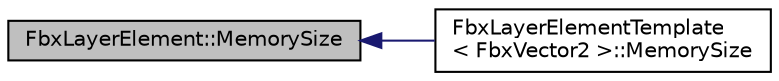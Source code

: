 digraph "FbxLayerElement::MemorySize"
{
  edge [fontname="Helvetica",fontsize="10",labelfontname="Helvetica",labelfontsize="10"];
  node [fontname="Helvetica",fontsize="10",shape=record];
  rankdir="LR";
  Node37 [label="FbxLayerElement::MemorySize",height=0.2,width=0.4,color="black", fillcolor="grey75", style="filled", fontcolor="black"];
  Node37 -> Node38 [dir="back",color="midnightblue",fontsize="10",style="solid"];
  Node38 [label="FbxLayerElementTemplate\l\< FbxVector2 \>::MemorySize",height=0.2,width=0.4,color="black", fillcolor="white", style="filled",URL="$class_fbx_layer_element_template.html#aa6a7b5ed38b51d4a903f9ed2e715ee79"];
}
